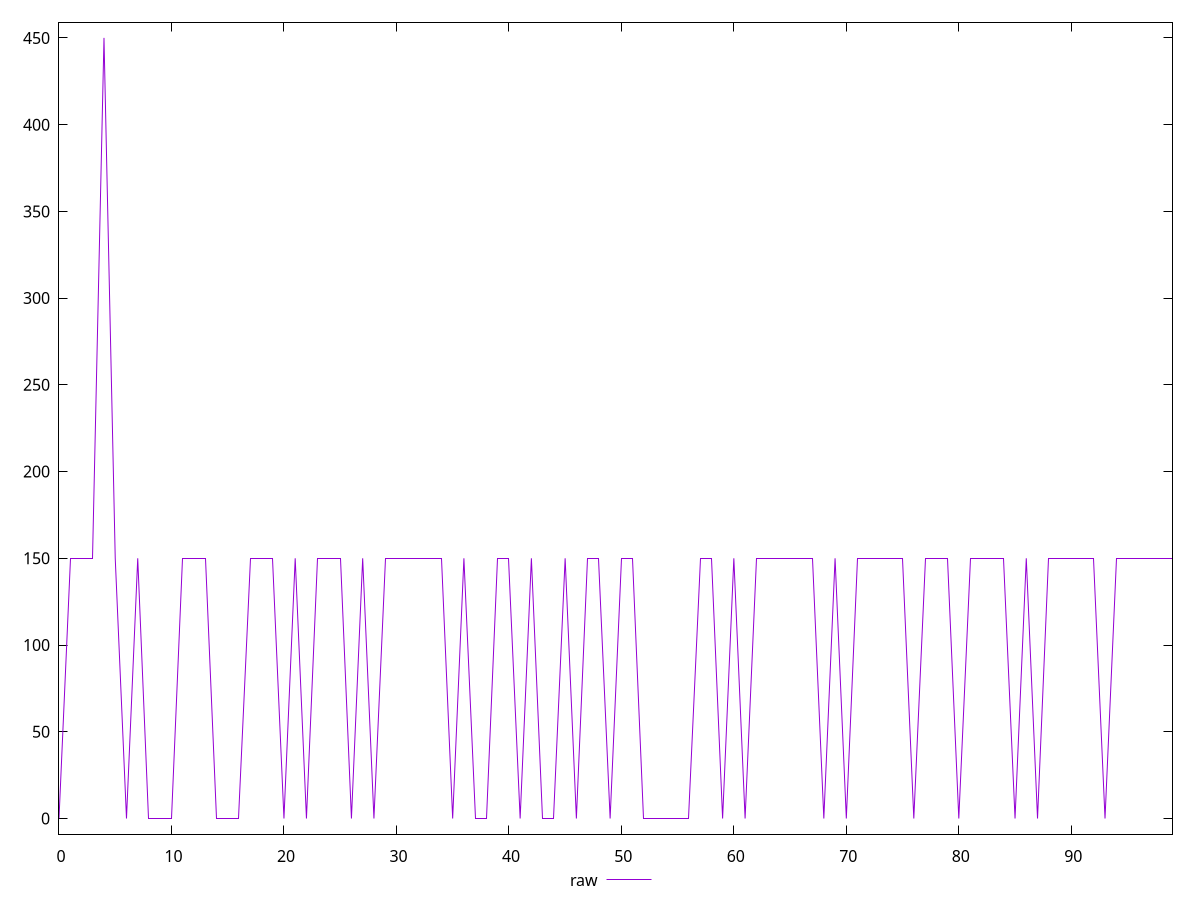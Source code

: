 reset

$raw <<EOF
0 0
1 150
2 150
3 150
4 450
5 150
6 0
7 150
8 0
9 0
10 0
11 150
12 150
13 150
14 0
15 0
16 0
17 150
18 150
19 150
20 0
21 150
22 0
23 150
24 150
25 150
26 0
27 150
28 0
29 150
30 150
31 150
32 150
33 150
34 150
35 0
36 150
37 0
38 0
39 150
40 150
41 0
42 150
43 0
44 0
45 150
46 0
47 150
48 150
49 0
50 150
51 150
52 0
53 0
54 0
55 0
56 0
57 150
58 150
59 0
60 150
61 0
62 150
63 150
64 150
65 150
66 150
67 150
68 0
69 150
70 0
71 150
72 150
73 150
74 150
75 150
76 0
77 150
78 150
79 150
80 0
81 150
82 150
83 150
84 150
85 0
86 150
87 0
88 150
89 150
90 150
91 150
92 150
93 0
94 150
95 150
96 150
97 150
98 150
99 150
EOF

set key outside below
set xrange [0:99]
set yrange [-9:459]
set trange [-9:459]
set terminal svg size 640, 500 enhanced background rgb 'white'
set output "report_00016_2021-02-10T13-31-48.338Z/uses-http2/samples/pages+cached+noadtech/raw/values.svg"

plot $raw title "raw" with line

reset
